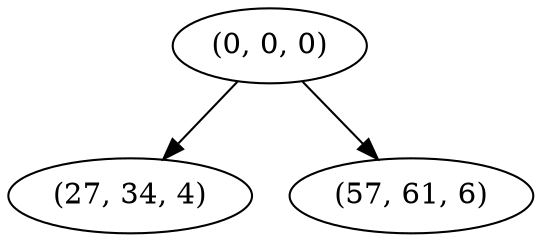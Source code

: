 digraph tree {
    "(0, 0, 0)";
    "(27, 34, 4)";
    "(57, 61, 6)";
    "(0, 0, 0)" -> "(27, 34, 4)";
    "(0, 0, 0)" -> "(57, 61, 6)";
}
